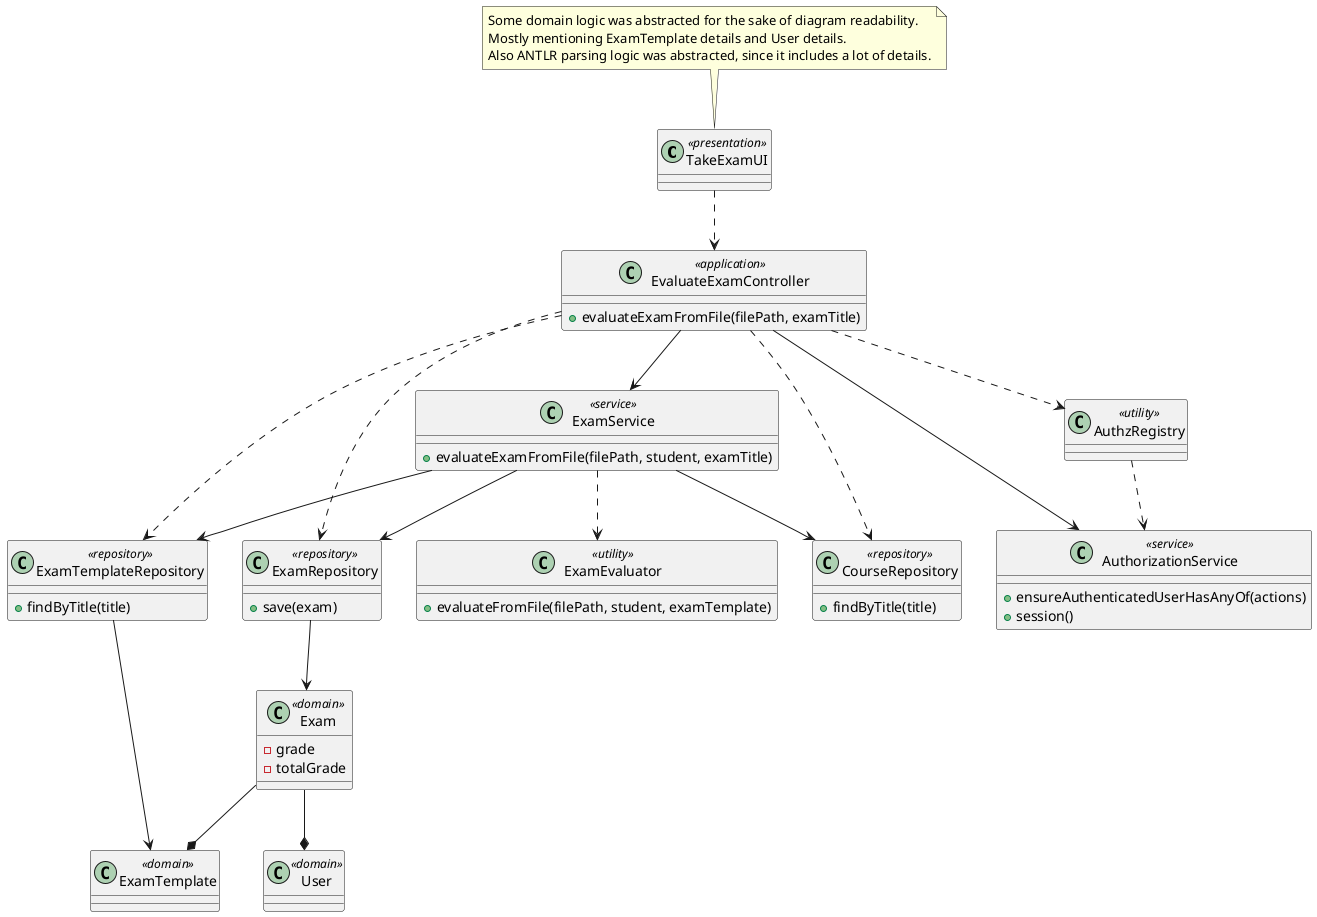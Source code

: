 @startuml

class TakeExamUI <<presentation>>{
}

class EvaluateExamController <<application>>{
    + evaluateExamFromFile(filePath, examTitle)
}

class ExamService <<service>>{
    + evaluateExamFromFile(filePath, student, examTitle)
}

class AuthzRegistry <<utility>>{
}

class AuthorizationService <<service>>{
    + ensureAuthenticatedUserHasAnyOf(actions)
    + session()
}

class ExamRepository <<repository>>{
    + save(exam)
}

class ExamTemplateRepository <<repository>>{
    + findByTitle(title)
}

class CourseRepository <<repository>>{
    + findByTitle(title)
}

class ExamEvaluator <<utility>>{
    + evaluateFromFile(filePath, student, examTemplate)
}

class ExamTemplate <<domain>>{
}

class Exam <<domain>>{
    - grade
    - totalGrade
}

class User <<domain>>{
}

TakeExamUI ..> EvaluateExamController

EvaluateExamController --> ExamService
EvaluateExamController --> AuthorizationService
EvaluateExamController ..> AuthzRegistry
AuthzRegistry ..> AuthorizationService
EvaluateExamController ..> ExamRepository
EvaluateExamController ..> ExamTemplateRepository
EvaluateExamController ..> CourseRepository

ExamService ..> ExamEvaluator
ExamService --> ExamRepository
ExamService --> ExamTemplateRepository
ExamService --> CourseRepository

ExamRepository --> Exam
Exam --* ExamTemplate
Exam --* User

ExamTemplateRepository --> ExamTemplate

note top of TakeExamUI
    Some domain logic was abstracted for the sake of diagram readability.
    Mostly mentioning ExamTemplate details and User details.
    Also ANTLR parsing logic was abstracted, since it includes a lot of details.
end note

@enduml